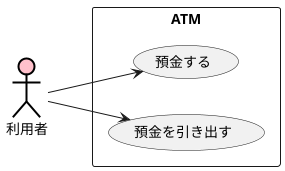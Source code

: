 @startuml 例題1
left to right direction
actor 利用者 #Pink;line:black;line.bold;
rectangle ATM {
usecase 預金する
usecase 預金を引き出す
}
利用者 --> 預金する
利用者 --> 預金を引き出す
@enduml